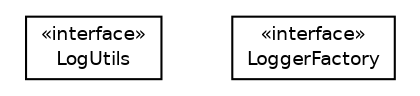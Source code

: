 #!/usr/local/bin/dot
#
# Class diagram 
# Generated by UmlGraph version 4.4 (http://www.spinellis.gr/sw/umlgraph)
#

digraph G {
	edge [fontname="Helvetica",fontsize=10,labelfontname="Helvetica",labelfontsize=10];
	node [fontname="Helvetica",fontsize=10,shape=plaintext];
	// it.apice.sapere.node.LogUtils
	c10310 [label=<<table border="0" cellborder="1" cellspacing="0" cellpadding="2" port="p" href="./LogUtils.html">
		<tr><td><table border="0" cellspacing="0" cellpadding="1">
			<tr><td> &laquo;interface&raquo; </td></tr>
			<tr><td> LogUtils </td></tr>
		</table></td></tr>
		</table>>, fontname="Helvetica", fontcolor="black", fontsize=9.0];
	// it.apice.sapere.node.LoggerFactory
	c10311 [label=<<table border="0" cellborder="1" cellspacing="0" cellpadding="2" port="p" href="./LoggerFactory.html">
		<tr><td><table border="0" cellspacing="0" cellpadding="1">
			<tr><td> &laquo;interface&raquo; </td></tr>
			<tr><td> LoggerFactory </td></tr>
		</table></td></tr>
		</table>>, fontname="Helvetica", fontcolor="black", fontsize=9.0];
}

